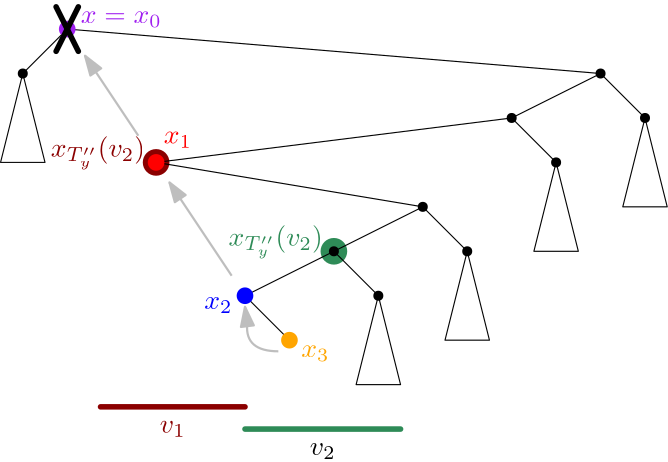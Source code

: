 <?xml version="1.0"?>
<!DOCTYPE ipe SYSTEM "ipe.dtd">
<ipe version="70212" creator="Ipe 7.2.13">
<info created="D:20200225230024" modified="D:20200316075315"/>
<ipestyle name="basic">
<symbol name="arrow/arc(spx)">
<path stroke="sym-stroke" fill="sym-stroke" pen="sym-pen">
0 0 m
-1 0.333 l
-1 -0.333 l
h
</path>
</symbol>
<symbol name="arrow/farc(spx)">
<path stroke="sym-stroke" fill="white" pen="sym-pen">
0 0 m
-1 0.333 l
-1 -0.333 l
h
</path>
</symbol>
<symbol name="arrow/ptarc(spx)">
<path stroke="sym-stroke" fill="sym-stroke" pen="sym-pen">
0 0 m
-1 0.333 l
-0.8 0 l
-1 -0.333 l
h
</path>
</symbol>
<symbol name="arrow/fptarc(spx)">
<path stroke="sym-stroke" fill="white" pen="sym-pen">
0 0 m
-1 0.333 l
-0.8 0 l
-1 -0.333 l
h
</path>
</symbol>
<symbol name="mark/circle(sx)" transformations="translations">
<path fill="sym-stroke">
0.6 0 0 0.6 0 0 e
0.4 0 0 0.4 0 0 e
</path>
</symbol>
<symbol name="mark/disk(sx)" transformations="translations">
<path fill="sym-stroke">
0.6 0 0 0.6 0 0 e
</path>
</symbol>
<symbol name="mark/fdisk(sfx)" transformations="translations">
<group>
<path fill="sym-fill">
0.5 0 0 0.5 0 0 e
</path>
<path fill="sym-stroke" fillrule="eofill">
0.6 0 0 0.6 0 0 e
0.4 0 0 0.4 0 0 e
</path>
</group>
</symbol>
<symbol name="mark/box(sx)" transformations="translations">
<path fill="sym-stroke" fillrule="eofill">
-0.6 -0.6 m
0.6 -0.6 l
0.6 0.6 l
-0.6 0.6 l
h
-0.4 -0.4 m
0.4 -0.4 l
0.4 0.4 l
-0.4 0.4 l
h
</path>
</symbol>
<symbol name="mark/square(sx)" transformations="translations">
<path fill="sym-stroke">
-0.6 -0.6 m
0.6 -0.6 l
0.6 0.6 l
-0.6 0.6 l
h
</path>
</symbol>
<symbol name="mark/fsquare(sfx)" transformations="translations">
<group>
<path fill="sym-fill">
-0.5 -0.5 m
0.5 -0.5 l
0.5 0.5 l
-0.5 0.5 l
h
</path>
<path fill="sym-stroke" fillrule="eofill">
-0.6 -0.6 m
0.6 -0.6 l
0.6 0.6 l
-0.6 0.6 l
h
-0.4 -0.4 m
0.4 -0.4 l
0.4 0.4 l
-0.4 0.4 l
h
</path>
</group>
</symbol>
<symbol name="mark/cross(sx)" transformations="translations">
<group>
<path fill="sym-stroke">
-0.43 -0.57 m
0.57 0.43 l
0.43 0.57 l
-0.57 -0.43 l
h
</path>
<path fill="sym-stroke">
-0.43 0.57 m
0.57 -0.43 l
0.43 -0.57 l
-0.57 0.43 l
h
</path>
</group>
</symbol>
<symbol name="arrow/fnormal(spx)">
<path stroke="sym-stroke" fill="white" pen="sym-pen">
0 0 m
-1 0.333 l
-1 -0.333 l
h
</path>
</symbol>
<symbol name="arrow/pointed(spx)">
<path stroke="sym-stroke" fill="sym-stroke" pen="sym-pen">
0 0 m
-1 0.333 l
-0.8 0 l
-1 -0.333 l
h
</path>
</symbol>
<symbol name="arrow/fpointed(spx)">
<path stroke="sym-stroke" fill="white" pen="sym-pen">
0 0 m
-1 0.333 l
-0.8 0 l
-1 -0.333 l
h
</path>
</symbol>
<symbol name="arrow/linear(spx)">
<path stroke="sym-stroke" pen="sym-pen">
-1 0.333 m
0 0 l
-1 -0.333 l
</path>
</symbol>
<symbol name="arrow/fdouble(spx)">
<path stroke="sym-stroke" fill="white" pen="sym-pen">
0 0 m
-1 0.333 l
-1 -0.333 l
h
-1 0 m
-2 0.333 l
-2 -0.333 l
h
</path>
</symbol>
<symbol name="arrow/double(spx)">
<path stroke="sym-stroke" fill="sym-stroke" pen="sym-pen">
0 0 m
-1 0.333 l
-1 -0.333 l
h
-1 0 m
-2 0.333 l
-2 -0.333 l
h
</path>
</symbol>
<pen name="heavier" value="0.8"/>
<pen name="fat" value="1.2"/>
<pen name="ultrafat" value="2"/>
<symbolsize name="large" value="5"/>
<symbolsize name="small" value="2"/>
<symbolsize name="tiny" value="1.1"/>
<arrowsize name="large" value="10"/>
<arrowsize name="small" value="5"/>
<arrowsize name="tiny" value="3"/>
<color name="red" value="1 0 0"/>
<color name="green" value="0 1 0"/>
<color name="blue" value="0 0 1"/>
<color name="yellow" value="1 1 0"/>
<color name="orange" value="1 0.647 0"/>
<color name="gold" value="1 0.843 0"/>
<color name="purple" value="0.627 0.125 0.941"/>
<color name="gray" value="0.745"/>
<color name="brown" value="0.647 0.165 0.165"/>
<color name="navy" value="0 0 0.502"/>
<color name="pink" value="1 0.753 0.796"/>
<color name="seagreen" value="0.18 0.545 0.341"/>
<color name="turquoise" value="0.251 0.878 0.816"/>
<color name="violet" value="0.933 0.51 0.933"/>
<color name="darkblue" value="0 0 0.545"/>
<color name="darkcyan" value="0 0.545 0.545"/>
<color name="darkgray" value="0.663"/>
<color name="darkgreen" value="0 0.392 0"/>
<color name="darkmagenta" value="0.545 0 0.545"/>
<color name="darkorange" value="1 0.549 0"/>
<color name="darkred" value="0.545 0 0"/>
<color name="lightblue" value="0.678 0.847 0.902"/>
<color name="lightcyan" value="0.878 1 1"/>
<color name="lightgray" value="0.827"/>
<color name="lightgreen" value="0.565 0.933 0.565"/>
<color name="lightyellow" value="1 1 0.878"/>
<dashstyle name="dashed" value="[4] 0"/>
<dashstyle name="dotted" value="[1 3] 0"/>
<dashstyle name="dash dotted" value="[4 2 1 2] 0"/>
<dashstyle name="dash dot dotted" value="[4 2 1 2 1 2] 0"/>
<textsize name="large" value="\large"/>
<textsize name="small" value="\small"/>
<textsize name="tiny" value="\tiny"/>
<textsize name="Large" value="\Large"/>
<textsize name="LARGE" value="\LARGE"/>
<textsize name="huge" value="\huge"/>
<textsize name="Huge" value="\Huge"/>
<textsize name="footnote" value="\footnotesize"/>
<textstyle name="center" begin="\begin{center}" end="\end{center}"/>
<textstyle name="itemize" begin="\begin{itemize}" end="\end{itemize}"/>
<textstyle name="item" begin="\begin{itemize}\item{}" end="\end{itemize}"/>
<gridsize name="4 pts" value="4"/>
<gridsize name="8 pts (~3 mm)" value="8"/>
<gridsize name="16 pts (~6 mm)" value="16"/>
<gridsize name="32 pts (~12 mm)" value="32"/>
<gridsize name="10 pts (~3.5 mm)" value="10"/>
<gridsize name="20 pts (~7 mm)" value="20"/>
<gridsize name="14 pts (~5 mm)" value="14"/>
<gridsize name="28 pts (~10 mm)" value="28"/>
<gridsize name="56 pts (~20 mm)" value="56"/>
<anglesize name="90 deg" value="90"/>
<anglesize name="60 deg" value="60"/>
<anglesize name="45 deg" value="45"/>
<anglesize name="30 deg" value="30"/>
<anglesize name="22.5 deg" value="22.5"/>
<opacity name="10%" value="0.1"/>
<opacity name="30%" value="0.3"/>
<opacity name="50%" value="0.5"/>
<opacity name="75%" value="0.75"/>
<tiling name="falling" angle="-60" step="4" width="1"/>
<tiling name="rising" angle="30" step="4" width="1"/>
</ipestyle>
<page>
<layer name="alpha"/>
<layer name="beta"/>
<layer name="gamma"/>
<view layers="alpha gamma" active="alpha"/>
<view layers="beta gamma" active="beta"/>
<path layer="alpha" matrix="0.6 0 0 0.6 83.2 252.8" stroke="gray" pen="heavier" arrow="normal/normal">
224 608 m
192 656 l
</path>
<path layer="beta" matrix="0.6 0 0 0.6 51.2 310.4" fill="darkred">
8 0 0 8 288 576 e
</path>
<text matrix="1 0 0 1 -60 82" transformations="translations" pos="280 576" stroke="darkred" type="label" width="33.909" height="7.467" depth="4.46" halign="right" valign="baseline" style="math">x_{T_y&apos;&apos;}(v_2)</text>
<path layer="alpha" matrix="0.6 0 0 0.6 51.2 262.4" fill="darkred">
8 0 0 8 288 576 e
</path>
<path layer="beta" matrix="0.6 0 0 0.6 83.2 262.4" fill="seagreen">
8 0 0 8 288 576 e
</path>
<path layer="alpha" matrix="0.6 0 0 0.6 115.2 230.4" fill="seagreen">
8 0 0 8 288 576 e
</path>
<use matrix="1 0 0 1 64 0" name="mark/disk(sx)" pos="320 640" size="normal" stroke="black"/>
<use matrix="1 0 0 1 64 0" name="mark/disk(sx)" pos="288 624" size="normal" stroke="black"/>
<use matrix="1 0 0 1 0 16" name="mark/disk(sx)" pos="320 576" size="normal" stroke="black"/>
<use matrix="1 0 0 1 0 16" name="mark/disk(sx)" pos="288 560" size="normal" stroke="black"/>
<path stroke="black">
192 656 m
384 640 l
352 624 l
224 608 l
320 592 l
288 576 l
256 560 l
</path>
<use name="mark/disk(sx)" pos="176 640" size="normal" stroke="black"/>
<path stroke="black">
176 640 m
168 608 l
184 608 l
h
</path>
<path stroke="black">
176 640 m
192 656 l
</path>
<use matrix="1 0 0 1 224 -16" name="mark/disk(sx)" pos="176 640" size="normal" stroke="black"/>
<path matrix="1 0 0 1 224 -16" stroke="black">
176 640 m
168 608 l
184 608 l
h
</path>
<use matrix="1 0 0 1 192 -32" name="mark/disk(sx)" pos="176 640" size="normal" stroke="black"/>
<path matrix="1 0 0 1 192 -32" stroke="black">
176 640 m
168 608 l
184 608 l
h
</path>
<use matrix="1 0 0 1 160 -64" name="mark/disk(sx)" pos="176 640" size="normal" stroke="black"/>
<path matrix="1 0 0 1 160 -64" stroke="black">
176 640 m
168 608 l
184 608 l
h
</path>
<use matrix="1 0 0 1 128 -80" name="mark/disk(sx)" pos="176 640" size="normal" stroke="black"/>
<path matrix="1 0 0 1 128 -80" stroke="black">
176 640 m
168 608 l
184 608 l
h
</path>
<path stroke="black">
384 640 m
400 624 l
</path>
<path stroke="black">
352 624 m
368 608 l
</path>
<path matrix="1 0 0 1 0 16" stroke="black">
320 576 m
336 560 l
</path>
<path matrix="1 0 0 1 0 16" stroke="black">
288 560 m
304 544 l
</path>
<path matrix="1 0 0 1 0 16" stroke="black">
256 544 m
272 528 l
</path>
<use layer="beta" matrix="1 0 0 1 64 0" name="mark/disk(sx)" pos="320 640" size="normal" stroke="black"/>
<use matrix="1 0 0 1 64 0" name="mark/disk(sx)" pos="288 624" size="normal" stroke="black"/>
<use matrix="1 0 0 1 0 16" name="mark/disk(sx)" pos="320 576" size="normal" stroke="black"/>
<use matrix="1 0 0 1 0 16" name="mark/disk(sx)" pos="288 560" size="normal" stroke="black"/>
<path matrix="1 0 0 1 0 176" stroke="black">
224 480 m
384 464 l
352 448 l
256 432 l
320 416 l
288 400 l
272 384 l
</path>
<use name="mark/disk(sx)" pos="176 640" size="normal" stroke="black"/>
<path stroke="black">
176 640 m
168 608 l
184 608 l
h
</path>
<path matrix="1 0 0 1 0 176" stroke="black">
176 464 m
224 480 l
</path>
<use matrix="1 0 0 1 224 -16" name="mark/disk(sx)" pos="176 640" size="normal" stroke="black"/>
<path matrix="1 0 0 1 224 -16" stroke="black">
176 640 m
168 608 l
184 608 l
h
</path>
<use matrix="1 0 0 1 192 -32" name="mark/disk(sx)" pos="176 640" size="normal" stroke="black"/>
<path matrix="1 0 0 1 192 -32" stroke="black">
176 640 m
168 608 l
184 608 l
h
</path>
<use matrix="1 0 0 1 160 -64" name="mark/disk(sx)" pos="176 640" size="normal" stroke="black"/>
<path matrix="1 0 0 1 160 -64" stroke="black">
176 640 m
168 608 l
184 608 l
h
</path>
<use matrix="1 0 0 1 128 -80" name="mark/disk(sx)" pos="176 640" size="normal" stroke="black"/>
<path matrix="1 0 0 1 128 -80" stroke="black">
176 640 m
168 608 l
184 608 l
h
</path>
<path stroke="black">
384 640 m
400 624 l
</path>
<path stroke="black">
352 624 m
368 608 l
</path>
<path matrix="1 0 0 1 0 16" stroke="black">
320 576 m
336 560 l
</path>
<path matrix="1 0 0 1 0 16" stroke="black">
288 560 m
304 544 l
</path>
<use layer="alpha" name="mark/disk(sx)" pos="192 656" size="large" stroke="purple"/>
<use matrix="1 0 0 1 0 16" name="mark/disk(sx)" pos="224 592" size="large" stroke="red"/>
<use matrix="1 0 0 1 0 16" name="mark/disk(sx)" pos="256 544" size="large" stroke="blue"/>
<use matrix="1 0 0 1 0 16" name="mark/disk(sx)" pos="272 528" size="large" stroke="orange"/>
<use layer="beta" matrix="1 0 0 1 32 0" name="mark/disk(sx)" pos="192 656" size="large" stroke="red"/>
<use matrix="1 0 0 1 32 16" name="mark/disk(sx)" pos="224 592" size="large" stroke="blue"/>
<use matrix="1 0 0 1 0 176" name="mark/disk(sx)" pos="272 384" size="large" stroke="orange"/>
<path layer="gamma" stroke="seagreen" pen="ultrafat" cap="1">
256 512 m
312 512 l
</path>
<text matrix="1 0 0 1 -4 11" transformations="translations" pos="288 496" stroke="black" type="label" width="9.298" height="4.294" depth="1.49" halign="center" valign="top" style="math">v_2</text>
<text layer="alpha" matrix="1 0 0 1 4 2" transformations="translations" pos="280 576" stroke="seagreen" type="label" width="33.909" height="7.467" depth="4.46" halign="right" valign="baseline" style="math">x_{T_y&apos;&apos;}(v_2)</text>
<text layer="beta" matrix="1 0 0 1 -27 34" transformations="translations" pos="280 576" stroke="seagreen" type="label" width="33.909" height="7.467" depth="4.46" halign="right" valign="baseline" style="math">x_{T_y&apos;&apos;}(v_2)</text>
<path layer="alpha" stroke="black" pen="ultrafat" cap="1">
188 664 m
196 648 l
</path>
<path stroke="black" pen="ultrafat" cap="1">
188 648 m
196 664 l
</path>
<path layer="gamma" stroke="darkred" pen="ultrafat" cap="1">
256 520 m
204 520 l
</path>
<text matrix="1 0 0 1 -58 19" transformations="translations" pos="288 496" stroke="darkred" type="label" width="9.298" height="4.294" depth="1.49" halign="center" valign="top" style="math">v_1</text>
<text layer="alpha" matrix="1 0 0 1 -60 34" transformations="translations" pos="280 576" stroke="darkred" type="label" width="33.909" height="7.467" depth="4.46" halign="right" valign="baseline" style="math">x_{T_y&apos;&apos;}(v_2)</text>
<path matrix="0.7 0 0 0.7 72 175.2" stroke="gray" pen="heavier" arrow="normal/normal">
256 560 m
224 608 l
</path>
<path stroke="gray" pen="heavier" arrow="normal/normal">
268 540 m
256 540
256.786 549.656 c
256 556 l
</path>
<text matrix="1 0 0 1 -7 -4" transformations="translations" pos="203.898 662.087" stroke="purple" type="label" width="29.141" height="4.294" depth="1.49" valign="baseline" style="math">x=x_0</text>
<text matrix="1 0 0 1 -0.679887 -1.2238" transformations="translations" pos="227.422 615.99" stroke="red" type="label" width="10.163" height="4.294" depth="1.49" valign="baseline" style="math">x_1</text>
<text matrix="1 0 0 1 3.80737 1.2238" transformations="translations" pos="247.683 558.336" stroke="blue" type="label" width="10.163" height="4.294" depth="1.49" halign="right" valign="top" style="math">x_2</text>
<text matrix="1 0 0 1 -1.90368 2.58357" transformations="translations" pos="278.142 539.571" stroke="orange" type="label" width="10.163" height="4.294" depth="1.49" valign="top" style="math">x_3</text>
<text layer="beta" matrix="1 0 0 1 1.63144 45.0081" transformations="translations" pos="227.422 615.99" stroke="red" type="label" width="10.163" height="4.294" depth="1.49" valign="baseline" style="math">x_1</text>
<text matrix="1 0 0 1 4.62357 44.6006" transformations="translations" pos="247.683 558.336" stroke="blue" type="label" width="10.163" height="4.294" depth="1.49" halign="right" valign="top" style="math">x_2</text>
<text matrix="1 0 0 1 -2.44763 19.445" transformations="translations" pos="278.142 539.571" stroke="orange" type="label" width="10.163" height="4.294" depth="1.49" valign="top" style="math">x_3</text>
</page>
</ipe>
